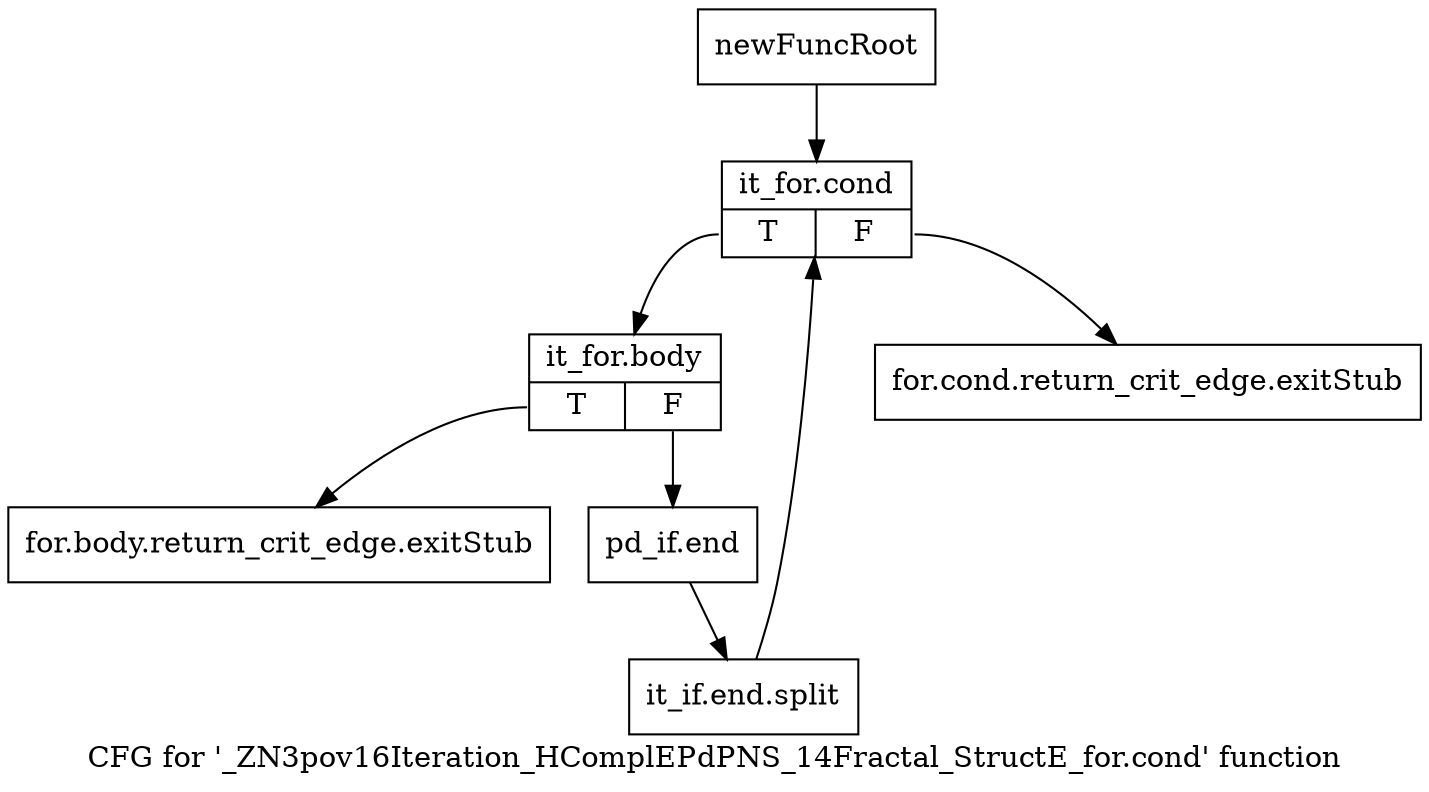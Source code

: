 digraph "CFG for '_ZN3pov16Iteration_HComplEPdPNS_14Fractal_StructE_for.cond' function" {
	label="CFG for '_ZN3pov16Iteration_HComplEPdPNS_14Fractal_StructE_for.cond' function";

	Node0x1cb0dc0 [shape=record,label="{newFuncRoot}"];
	Node0x1cb0dc0 -> Node0x1cb0eb0;
	Node0x1cb0e10 [shape=record,label="{for.cond.return_crit_edge.exitStub}"];
	Node0x1cb0e60 [shape=record,label="{for.body.return_crit_edge.exitStub}"];
	Node0x1cb0eb0 [shape=record,label="{it_for.cond|{<s0>T|<s1>F}}"];
	Node0x1cb0eb0:s0 -> Node0x1cb0f00;
	Node0x1cb0eb0:s1 -> Node0x1cb0e10;
	Node0x1cb0f00 [shape=record,label="{it_for.body|{<s0>T|<s1>F}}"];
	Node0x1cb0f00:s0 -> Node0x1cb0e60;
	Node0x1cb0f00:s1 -> Node0x1cb0f50;
	Node0x1cb0f50 [shape=record,label="{pd_if.end}"];
	Node0x1cb0f50 -> Node0x3621e30;
	Node0x3621e30 [shape=record,label="{it_if.end.split}"];
	Node0x3621e30 -> Node0x1cb0eb0;
}
